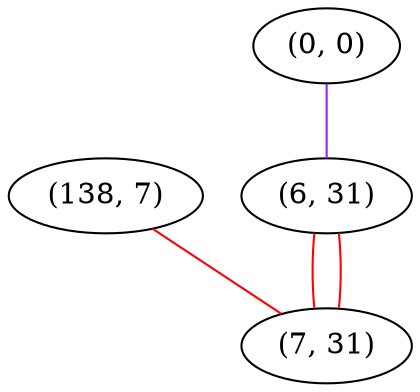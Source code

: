 graph "" {
"(138, 7)";
"(0, 0)";
"(6, 31)";
"(7, 31)";
"(138, 7)" -- "(7, 31)"  [color=red, key=0, weight=1];
"(0, 0)" -- "(6, 31)"  [color=purple, key=0, weight=4];
"(6, 31)" -- "(7, 31)"  [color=red, key=0, weight=1];
"(6, 31)" -- "(7, 31)"  [color=red, key=1, weight=1];
}
